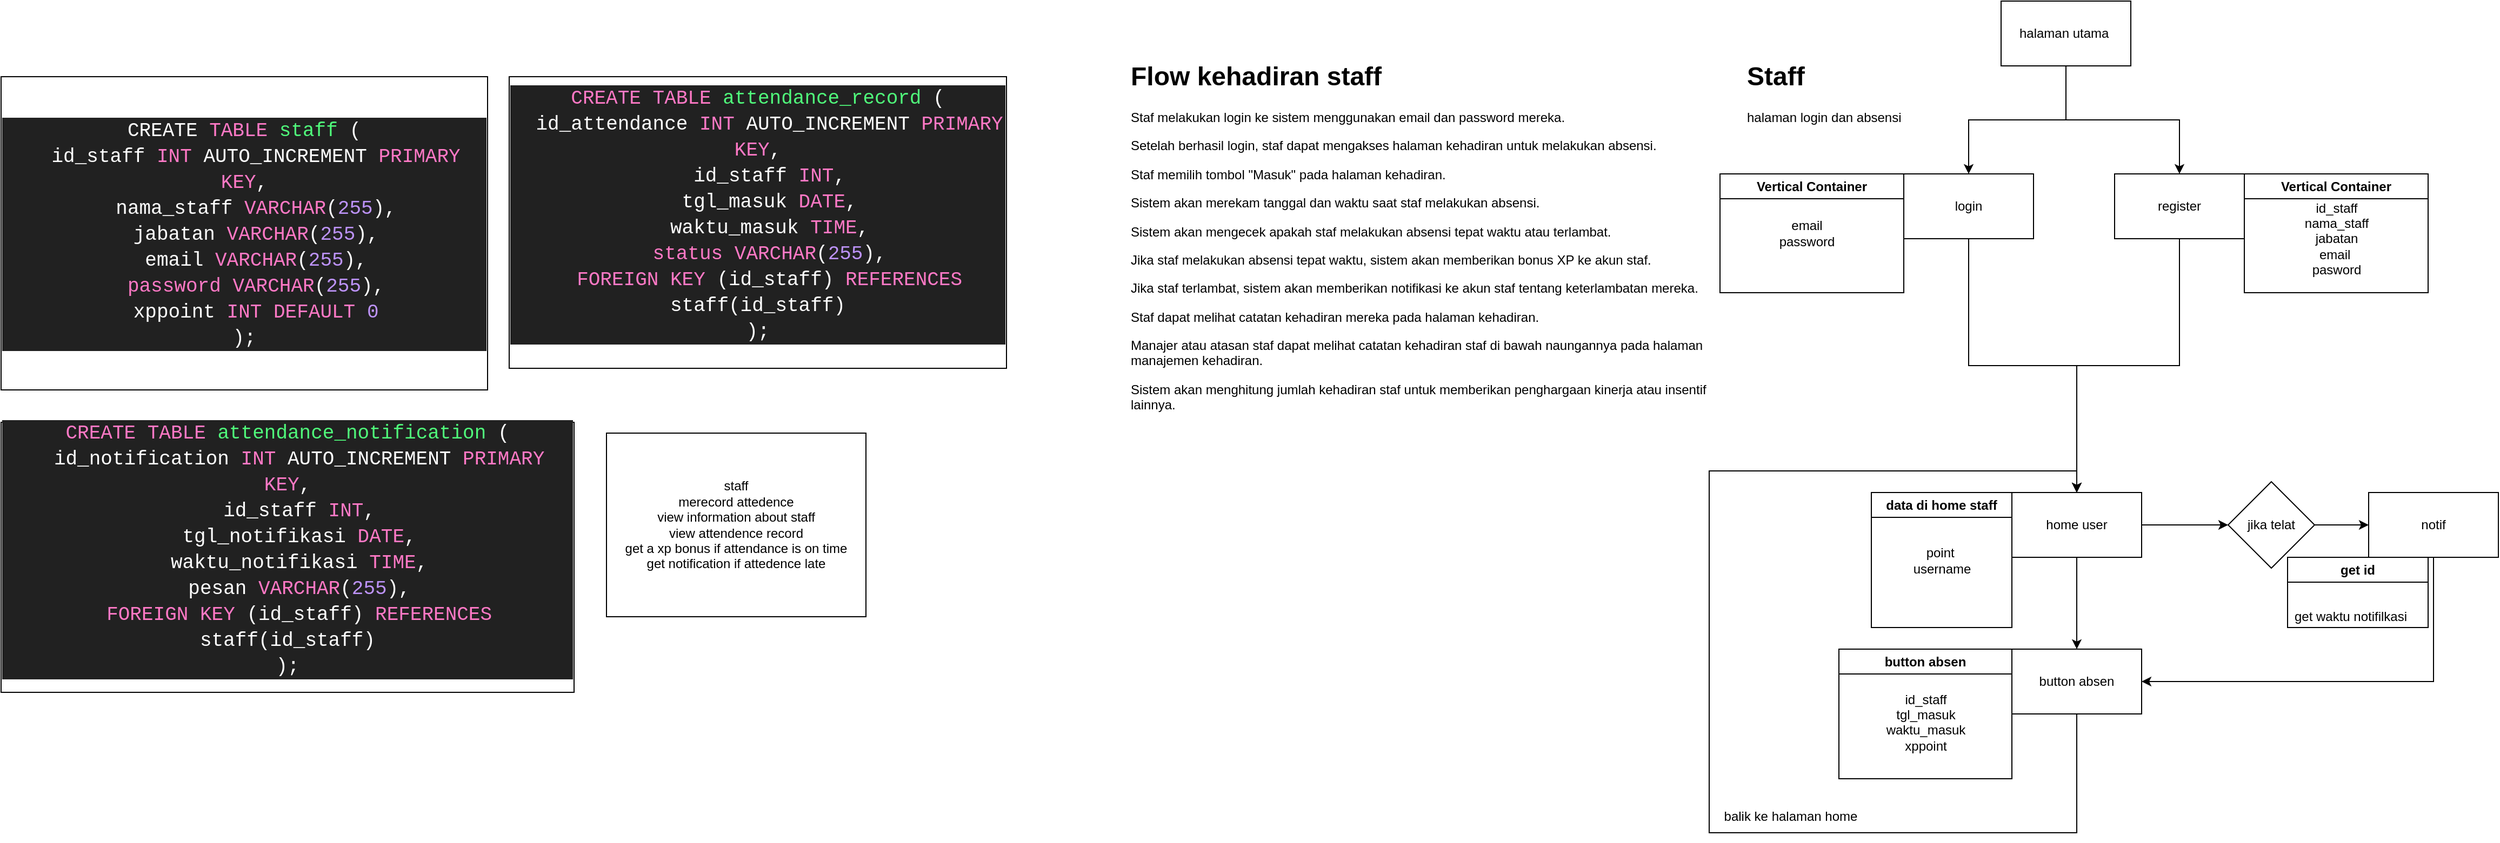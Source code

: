 <mxfile version="21.0.7" type="device"><diagram name="Halaman-1" id="2ZrwFpfRrLdlvFi8hB97"><mxGraphModel dx="889" dy="538" grid="1" gridSize="10" guides="1" tooltips="1" connect="1" arrows="1" fold="1" page="1" pageScale="1" pageWidth="827" pageHeight="1169" math="0" shadow="0"><root><mxCell id="0"/><mxCell id="1" parent="0"/><mxCell id="wzYxKq_oX0qVvVNQcA90-1" value="" style="rounded=0;whiteSpace=wrap;html=1;" vertex="1" parent="1"><mxGeometry x="350" y="330" width="120" height="60" as="geometry"/></mxCell><mxCell id="wzYxKq_oX0qVvVNQcA90-2" value="&lt;div style=&quot;color: rgb(255, 255, 255); background-color: rgb(33, 33, 33); font-family: Consolas, &amp;quot;Courier New&amp;quot;, monospace; font-size: 18px; line-height: 24px;&quot;&gt;&lt;div&gt;CREATE &lt;span style=&quot;color: #ff79c6;&quot;&gt;TABLE&lt;/span&gt; &lt;span style=&quot;color: #50fa7b;&quot;&gt;staff&lt;/span&gt; (&lt;/div&gt;&lt;div&gt;&amp;nbsp; id_staff &lt;span style=&quot;color: #ff79c6;&quot;&gt;INT&lt;/span&gt; AUTO_INCREMENT &lt;span style=&quot;color: #ff79c6;&quot;&gt;PRIMARY KEY&lt;/span&gt;,&lt;/div&gt;&lt;div&gt;&amp;nbsp; nama_staff &lt;span style=&quot;color: #ff79c6;&quot;&gt;VARCHAR&lt;/span&gt;(&lt;span style=&quot;color: #bd93f9;&quot;&gt;255&lt;/span&gt;),&lt;/div&gt;&lt;div&gt;&amp;nbsp; jabatan &lt;span style=&quot;color: #ff79c6;&quot;&gt;VARCHAR&lt;/span&gt;(&lt;span style=&quot;color: #bd93f9;&quot;&gt;255&lt;/span&gt;),&lt;/div&gt;&lt;div&gt;&amp;nbsp; email &lt;span style=&quot;color: #ff79c6;&quot;&gt;VARCHAR&lt;/span&gt;(&lt;span style=&quot;color: #bd93f9;&quot;&gt;255&lt;/span&gt;),&lt;/div&gt;&lt;div&gt;&amp;nbsp; &lt;span style=&quot;color: #ff79c6;&quot;&gt;password&lt;/span&gt; &lt;span style=&quot;color: #ff79c6;&quot;&gt;VARCHAR&lt;/span&gt;(&lt;span style=&quot;color: #bd93f9;&quot;&gt;255&lt;/span&gt;),&lt;/div&gt;&lt;div&gt;&amp;nbsp; xppoint &lt;span style=&quot;color: #ff79c6;&quot;&gt;INT&lt;/span&gt; &lt;span style=&quot;color: #ff79c6;&quot;&gt;DEFAULT&lt;/span&gt; &lt;span style=&quot;color: #bd93f9;&quot;&gt;0&lt;/span&gt;&lt;/div&gt;&lt;div&gt;);&lt;/div&gt;&lt;/div&gt;" style="rounded=0;whiteSpace=wrap;html=1;" vertex="1" parent="1"><mxGeometry x="20" y="100" width="450" height="290" as="geometry"/></mxCell><mxCell id="wzYxKq_oX0qVvVNQcA90-3" value="&#10;&lt;div style=&quot;color: rgb(255, 255, 255); background-color: rgb(33, 33, 33); font-family: Consolas, &amp;quot;Courier New&amp;quot;, monospace; font-weight: normal; font-size: 18px; line-height: 24px;&quot;&gt;&lt;div&gt;&lt;span style=&quot;color: #ff79c6;&quot;&gt;CREATE&lt;/span&gt;&lt;span style=&quot;color: #ffffff;&quot;&gt; &lt;/span&gt;&lt;span style=&quot;color: #ff79c6;&quot;&gt;TABLE&lt;/span&gt;&lt;span style=&quot;color: #ffffff;&quot;&gt; &lt;/span&gt;&lt;span style=&quot;color: #50fa7b;&quot;&gt;attendance_record&lt;/span&gt;&lt;span style=&quot;color: #ffffff;&quot;&gt; (&lt;/span&gt;&lt;/div&gt;&lt;div&gt;&lt;span style=&quot;color: #ffffff;&quot;&gt;&amp;nbsp; id_attendance &lt;/span&gt;&lt;span style=&quot;color: #ff79c6;&quot;&gt;INT&lt;/span&gt;&lt;span style=&quot;color: #ffffff;&quot;&gt; AUTO_INCREMENT &lt;/span&gt;&lt;span style=&quot;color: #ff79c6;&quot;&gt;PRIMARY KEY&lt;/span&gt;&lt;span style=&quot;color: #ffffff;&quot;&gt;,&lt;/span&gt;&lt;/div&gt;&lt;div&gt;&lt;span style=&quot;color: #ffffff;&quot;&gt;&amp;nbsp; id_staff &lt;/span&gt;&lt;span style=&quot;color: #ff79c6;&quot;&gt;INT&lt;/span&gt;&lt;span style=&quot;color: #ffffff;&quot;&gt;,&lt;/span&gt;&lt;/div&gt;&lt;div&gt;&lt;span style=&quot;color: #ffffff;&quot;&gt;&amp;nbsp; tgl_masuk &lt;/span&gt;&lt;span style=&quot;color: #ff79c6;&quot;&gt;DATE&lt;/span&gt;&lt;span style=&quot;color: #ffffff;&quot;&gt;,&lt;/span&gt;&lt;/div&gt;&lt;div&gt;&lt;span style=&quot;color: #ffffff;&quot;&gt;&amp;nbsp; waktu_masuk &lt;/span&gt;&lt;span style=&quot;color: #ff79c6;&quot;&gt;TIME&lt;/span&gt;&lt;span style=&quot;color: #ffffff;&quot;&gt;,&lt;/span&gt;&lt;/div&gt;&lt;div&gt;&lt;span style=&quot;color: #ffffff;&quot;&gt;&amp;nbsp; &lt;/span&gt;&lt;span style=&quot;color: #ff79c6;&quot;&gt;status&lt;/span&gt;&lt;span style=&quot;color: #ffffff;&quot;&gt; &lt;/span&gt;&lt;span style=&quot;color: #ff79c6;&quot;&gt;VARCHAR&lt;/span&gt;&lt;span style=&quot;color: #ffffff;&quot;&gt;(&lt;/span&gt;&lt;span style=&quot;color: #bd93f9;&quot;&gt;255&lt;/span&gt;&lt;span style=&quot;color: #ffffff;&quot;&gt;),&lt;/span&gt;&lt;/div&gt;&lt;div&gt;&lt;span style=&quot;color: #ffffff;&quot;&gt;&amp;nbsp; &lt;/span&gt;&lt;span style=&quot;color: #ff79c6;&quot;&gt;FOREIGN KEY&lt;/span&gt;&lt;span style=&quot;color: #ffffff;&quot;&gt; (id_staff) &lt;/span&gt;&lt;span style=&quot;color: #ff79c6;&quot;&gt;REFERENCES&lt;/span&gt;&lt;span style=&quot;color: #ffffff;&quot;&gt; staff(id_staff)&lt;/span&gt;&lt;/div&gt;&lt;div&gt;&lt;span style=&quot;color: #ffffff;&quot;&gt;);&lt;/span&gt;&lt;/div&gt;&lt;/div&gt;&#10;&#10;" style="rounded=0;whiteSpace=wrap;html=1;" vertex="1" parent="1"><mxGeometry x="490" y="100" width="460" height="270" as="geometry"/></mxCell><mxCell id="wzYxKq_oX0qVvVNQcA90-4" value="&#10;&lt;div style=&quot;color: rgb(255, 255, 255); background-color: rgb(33, 33, 33); font-family: Consolas, &amp;quot;Courier New&amp;quot;, monospace; font-weight: normal; font-size: 18px; line-height: 24px;&quot;&gt;&lt;div&gt;&lt;span style=&quot;color: #ff79c6;&quot;&gt;CREATE&lt;/span&gt;&lt;span style=&quot;color: #ffffff;&quot;&gt; &lt;/span&gt;&lt;span style=&quot;color: #ff79c6;&quot;&gt;TABLE&lt;/span&gt;&lt;span style=&quot;color: #ffffff;&quot;&gt; &lt;/span&gt;&lt;span style=&quot;color: #50fa7b;&quot;&gt;attendance_notification&lt;/span&gt;&lt;span style=&quot;color: #ffffff;&quot;&gt; (&lt;/span&gt;&lt;/div&gt;&lt;div&gt;&lt;span style=&quot;color: #ffffff;&quot;&gt;&amp;nbsp; id_notification &lt;/span&gt;&lt;span style=&quot;color: #ff79c6;&quot;&gt;INT&lt;/span&gt;&lt;span style=&quot;color: #ffffff;&quot;&gt; AUTO_INCREMENT &lt;/span&gt;&lt;span style=&quot;color: #ff79c6;&quot;&gt;PRIMARY KEY&lt;/span&gt;&lt;span style=&quot;color: #ffffff;&quot;&gt;,&lt;/span&gt;&lt;/div&gt;&lt;div&gt;&lt;span style=&quot;color: #ffffff;&quot;&gt;&amp;nbsp; id_staff &lt;/span&gt;&lt;span style=&quot;color: #ff79c6;&quot;&gt;INT&lt;/span&gt;&lt;span style=&quot;color: #ffffff;&quot;&gt;,&lt;/span&gt;&lt;/div&gt;&lt;div&gt;&lt;span style=&quot;color: #ffffff;&quot;&gt;&amp;nbsp; tgl_notifikasi &lt;/span&gt;&lt;span style=&quot;color: #ff79c6;&quot;&gt;DATE&lt;/span&gt;&lt;span style=&quot;color: #ffffff;&quot;&gt;,&lt;/span&gt;&lt;/div&gt;&lt;div&gt;&lt;span style=&quot;color: #ffffff;&quot;&gt;&amp;nbsp; waktu_notifikasi &lt;/span&gt;&lt;span style=&quot;color: #ff79c6;&quot;&gt;TIME&lt;/span&gt;&lt;span style=&quot;color: #ffffff;&quot;&gt;,&lt;/span&gt;&lt;/div&gt;&lt;div&gt;&lt;span style=&quot;color: #ffffff;&quot;&gt;&amp;nbsp; pesan &lt;/span&gt;&lt;span style=&quot;color: #ff79c6;&quot;&gt;VARCHAR&lt;/span&gt;&lt;span style=&quot;color: #ffffff;&quot;&gt;(&lt;/span&gt;&lt;span style=&quot;color: #bd93f9;&quot;&gt;255&lt;/span&gt;&lt;span style=&quot;color: #ffffff;&quot;&gt;),&lt;/span&gt;&lt;/div&gt;&lt;div&gt;&lt;span style=&quot;color: #ffffff;&quot;&gt;&amp;nbsp; &lt;/span&gt;&lt;span style=&quot;color: #ff79c6;&quot;&gt;FOREIGN KEY&lt;/span&gt;&lt;span style=&quot;color: #ffffff;&quot;&gt; (id_staff) &lt;/span&gt;&lt;span style=&quot;color: #ff79c6;&quot;&gt;REFERENCES&lt;/span&gt;&lt;span style=&quot;color: #ffffff;&quot;&gt; staff(id_staff)&lt;/span&gt;&lt;/div&gt;&lt;div&gt;&lt;span style=&quot;color: #ffffff;&quot;&gt;);&lt;/span&gt;&lt;/div&gt;&lt;/div&gt;&#10;&#10;" style="rounded=0;whiteSpace=wrap;html=1;" vertex="1" parent="1"><mxGeometry x="20" y="420" width="530" height="250" as="geometry"/></mxCell><mxCell id="wzYxKq_oX0qVvVNQcA90-5" value="staff&#10;merecord attedence&#10;view information about staff&#10;view attendence record&#10;get a xp bonus if attendance is on time&#10;get notification if attedence late" style="rounded=0;whiteSpace=wrap;html=1;" vertex="1" parent="1"><mxGeometry x="580" y="430" width="240" height="170" as="geometry"/></mxCell><mxCell id="wzYxKq_oX0qVvVNQcA90-7" value="&lt;h1&gt;Staff&lt;br&gt;&lt;/h1&gt;&lt;div&gt;halaman login dan absensi&lt;/div&gt;" style="text;html=1;strokeColor=none;fillColor=none;spacing=5;spacingTop=-20;whiteSpace=wrap;overflow=hidden;rounded=0;" vertex="1" parent="1"><mxGeometry x="1630" y="80" width="190" height="120" as="geometry"/></mxCell><mxCell id="wzYxKq_oX0qVvVNQcA90-8" value="&lt;h1&gt;Flow kehadiran staff&lt;/h1&gt;&lt;p&gt;Staf melakukan login ke sistem menggunakan email dan password mereka.&lt;/p&gt;&lt;p&gt;Setelah berhasil login, staf dapat mengakses halaman kehadiran untuk melakukan absensi.&lt;/p&gt;&lt;p&gt;Staf memilih tombol &quot;Masuk&quot; pada halaman kehadiran.&lt;/p&gt;&lt;p&gt;Sistem akan merekam tanggal dan waktu saat staf melakukan absensi.&lt;/p&gt;&lt;p&gt;Sistem akan mengecek apakah staf melakukan absensi tepat waktu atau terlambat.&lt;/p&gt;&lt;p&gt;Jika staf melakukan absensi tepat waktu, sistem akan memberikan bonus XP ke akun staf.&lt;/p&gt;&lt;p&gt;Jika staf terlambat, sistem akan memberikan notifikasi ke akun staf tentang keterlambatan mereka.&lt;/p&gt;&lt;p&gt;Staf dapat melihat catatan kehadiran mereka pada halaman kehadiran.&lt;/p&gt;&lt;p&gt;Manajer atau atasan staf dapat melihat catatan kehadiran staf di bawah naungannya pada halaman manajemen kehadiran.&lt;/p&gt;&lt;p&gt;Sistem akan menghitung jumlah kehadiran staf untuk memberikan penghargaan kinerja atau insentif lainnya.&lt;/p&gt;" style="text;html=1;strokeColor=none;fillColor=none;spacing=5;spacingTop=-20;whiteSpace=wrap;overflow=hidden;rounded=0;" vertex="1" parent="1"><mxGeometry x="1060" y="80" width="550" height="410" as="geometry"/></mxCell><mxCell id="wzYxKq_oX0qVvVNQcA90-16" style="edgeStyle=orthogonalEdgeStyle;rounded=0;orthogonalLoop=1;jettySize=auto;html=1;" edge="1" parent="1" source="wzYxKq_oX0qVvVNQcA90-9" target="wzYxKq_oX0qVvVNQcA90-10"><mxGeometry relative="1" as="geometry"/></mxCell><mxCell id="wzYxKq_oX0qVvVNQcA90-17" style="edgeStyle=orthogonalEdgeStyle;rounded=0;orthogonalLoop=1;jettySize=auto;html=1;" edge="1" parent="1" source="wzYxKq_oX0qVvVNQcA90-9" target="wzYxKq_oX0qVvVNQcA90-11"><mxGeometry relative="1" as="geometry"/></mxCell><mxCell id="wzYxKq_oX0qVvVNQcA90-9" value="halaman utama&amp;nbsp;" style="rounded=0;whiteSpace=wrap;html=1;" vertex="1" parent="1"><mxGeometry x="1870" y="30" width="120" height="60" as="geometry"/></mxCell><mxCell id="wzYxKq_oX0qVvVNQcA90-42" style="edgeStyle=orthogonalEdgeStyle;rounded=0;orthogonalLoop=1;jettySize=auto;html=1;" edge="1" parent="1" source="wzYxKq_oX0qVvVNQcA90-10" target="wzYxKq_oX0qVvVNQcA90-25"><mxGeometry relative="1" as="geometry"/></mxCell><mxCell id="wzYxKq_oX0qVvVNQcA90-10" value="login" style="rounded=0;whiteSpace=wrap;html=1;" vertex="1" parent="1"><mxGeometry x="1780" y="190" width="120" height="60" as="geometry"/></mxCell><mxCell id="wzYxKq_oX0qVvVNQcA90-43" style="edgeStyle=orthogonalEdgeStyle;rounded=0;orthogonalLoop=1;jettySize=auto;html=1;" edge="1" parent="1" source="wzYxKq_oX0qVvVNQcA90-11" target="wzYxKq_oX0qVvVNQcA90-25"><mxGeometry relative="1" as="geometry"/></mxCell><mxCell id="wzYxKq_oX0qVvVNQcA90-11" value="register" style="rounded=0;whiteSpace=wrap;html=1;" vertex="1" parent="1"><mxGeometry x="1975" y="190" width="120" height="60" as="geometry"/></mxCell><mxCell id="wzYxKq_oX0qVvVNQcA90-14" value="Vertical Container" style="swimlane;whiteSpace=wrap;html=1;" vertex="1" parent="1"><mxGeometry x="1610" y="190" width="170" height="110" as="geometry"/></mxCell><mxCell id="wzYxKq_oX0qVvVNQcA90-15" value="email&lt;br&gt;password" style="text;html=1;align=center;verticalAlign=middle;resizable=0;points=[];autosize=1;strokeColor=none;fillColor=none;" vertex="1" parent="wzYxKq_oX0qVvVNQcA90-14"><mxGeometry x="45" y="35" width="70" height="40" as="geometry"/></mxCell><mxCell id="wzYxKq_oX0qVvVNQcA90-19" value="Vertical Container" style="swimlane;whiteSpace=wrap;html=1;" vertex="1" parent="1"><mxGeometry x="2095" y="190" width="170" height="110" as="geometry"/></mxCell><mxCell id="wzYxKq_oX0qVvVNQcA90-20" value="&lt;div&gt;id_staff&lt;/div&gt;&lt;div&gt;nama_staff&lt;/div&gt;&lt;div&gt;jabatan&lt;/div&gt;&lt;div&gt;email&amp;nbsp;&lt;/div&gt;&lt;div&gt;pasword&lt;/div&gt;" style="text;html=1;align=center;verticalAlign=middle;resizable=0;points=[];autosize=1;strokeColor=none;fillColor=none;" vertex="1" parent="wzYxKq_oX0qVvVNQcA90-19"><mxGeometry x="45" y="15" width="80" height="90" as="geometry"/></mxCell><mxCell id="wzYxKq_oX0qVvVNQcA90-32" style="edgeStyle=orthogonalEdgeStyle;rounded=0;orthogonalLoop=1;jettySize=auto;html=1;" edge="1" parent="1" source="wzYxKq_oX0qVvVNQcA90-25" target="wzYxKq_oX0qVvVNQcA90-31"><mxGeometry relative="1" as="geometry"/></mxCell><mxCell id="wzYxKq_oX0qVvVNQcA90-36" style="edgeStyle=orthogonalEdgeStyle;rounded=0;orthogonalLoop=1;jettySize=auto;html=1;" edge="1" parent="1" source="wzYxKq_oX0qVvVNQcA90-25" target="wzYxKq_oX0qVvVNQcA90-28"><mxGeometry relative="1" as="geometry"/></mxCell><mxCell id="wzYxKq_oX0qVvVNQcA90-25" value="home user" style="rounded=0;whiteSpace=wrap;html=1;" vertex="1" parent="1"><mxGeometry x="1880" y="485" width="120" height="60" as="geometry"/></mxCell><mxCell id="wzYxKq_oX0qVvVNQcA90-47" style="edgeStyle=orthogonalEdgeStyle;rounded=0;orthogonalLoop=1;jettySize=auto;html=1;entryX=0.5;entryY=0;entryDx=0;entryDy=0;" edge="1" parent="1" source="wzYxKq_oX0qVvVNQcA90-28" target="wzYxKq_oX0qVvVNQcA90-25"><mxGeometry relative="1" as="geometry"><mxPoint x="1940" y="841.429" as="targetPoint"/><Array as="points"><mxPoint x="1940" y="800"/><mxPoint x="1600" y="800"/><mxPoint x="1600" y="465"/><mxPoint x="1940" y="465"/></Array></mxGeometry></mxCell><mxCell id="wzYxKq_oX0qVvVNQcA90-28" value="button absen" style="rounded=0;whiteSpace=wrap;html=1;" vertex="1" parent="1"><mxGeometry x="1880" y="630" width="120" height="60" as="geometry"/></mxCell><mxCell id="wzYxKq_oX0qVvVNQcA90-38" style="edgeStyle=orthogonalEdgeStyle;rounded=0;orthogonalLoop=1;jettySize=auto;html=1;" edge="1" parent="1" source="wzYxKq_oX0qVvVNQcA90-31" target="wzYxKq_oX0qVvVNQcA90-37"><mxGeometry relative="1" as="geometry"/></mxCell><mxCell id="wzYxKq_oX0qVvVNQcA90-31" value="jika telat" style="rhombus;whiteSpace=wrap;html=1;" vertex="1" parent="1"><mxGeometry x="2080" y="475" width="80" height="80" as="geometry"/></mxCell><mxCell id="wzYxKq_oX0qVvVNQcA90-39" style="edgeStyle=orthogonalEdgeStyle;rounded=0;orthogonalLoop=1;jettySize=auto;html=1;entryX=1;entryY=0.5;entryDx=0;entryDy=0;" edge="1" parent="1" source="wzYxKq_oX0qVvVNQcA90-37" target="wzYxKq_oX0qVvVNQcA90-28"><mxGeometry relative="1" as="geometry"><Array as="points"><mxPoint x="2270" y="660"/></Array></mxGeometry></mxCell><mxCell id="wzYxKq_oX0qVvVNQcA90-37" value="notif" style="rounded=0;whiteSpace=wrap;html=1;" vertex="1" parent="1"><mxGeometry x="2210" y="485" width="120" height="60" as="geometry"/></mxCell><mxCell id="wzYxKq_oX0qVvVNQcA90-40" value="data di home staff" style="swimlane;whiteSpace=wrap;html=1;" vertex="1" parent="1"><mxGeometry x="1750" y="485" width="130" height="125" as="geometry"/></mxCell><mxCell id="wzYxKq_oX0qVvVNQcA90-41" value="point&amp;nbsp;&lt;br&gt;username" style="text;html=1;align=center;verticalAlign=middle;resizable=0;points=[];autosize=1;strokeColor=none;fillColor=none;" vertex="1" parent="wzYxKq_oX0qVvVNQcA90-40"><mxGeometry x="25" y="42.5" width="80" height="40" as="geometry"/></mxCell><mxCell id="wzYxKq_oX0qVvVNQcA90-44" value="button absen" style="swimlane;whiteSpace=wrap;html=1;" vertex="1" parent="1"><mxGeometry x="1720" y="630" width="160" height="120" as="geometry"/></mxCell><mxCell id="wzYxKq_oX0qVvVNQcA90-45" value="&lt;div&gt;id_staff&lt;/div&gt;&lt;div&gt;tgl_masuk&lt;/div&gt;&lt;div&gt;waktu_masuk&lt;br&gt;xppoint&lt;/div&gt;&lt;div&gt;&lt;br&gt;&lt;/div&gt;" style="text;html=1;align=center;verticalAlign=middle;resizable=0;points=[];autosize=1;strokeColor=none;fillColor=none;" vertex="1" parent="wzYxKq_oX0qVvVNQcA90-44"><mxGeometry x="30" y="30" width="100" height="90" as="geometry"/></mxCell><mxCell id="wzYxKq_oX0qVvVNQcA90-49" value="balik ke halaman home" style="text;html=1;align=center;verticalAlign=middle;resizable=0;points=[];autosize=1;strokeColor=none;fillColor=none;" vertex="1" parent="1"><mxGeometry x="1600" y="770" width="150" height="30" as="geometry"/></mxCell><mxCell id="wzYxKq_oX0qVvVNQcA90-50" value="get id" style="swimlane;whiteSpace=wrap;html=1;" vertex="1" parent="1"><mxGeometry x="2135" y="545" width="130" height="65" as="geometry"/></mxCell><mxCell id="wzYxKq_oX0qVvVNQcA90-51" value="get waktu notifilkasi" style="text;html=1;align=center;verticalAlign=middle;resizable=0;points=[];autosize=1;strokeColor=none;fillColor=none;" vertex="1" parent="wzYxKq_oX0qVvVNQcA90-50"><mxGeometry x="-7" y="40" width="130" height="30" as="geometry"/></mxCell></root></mxGraphModel></diagram></mxfile>